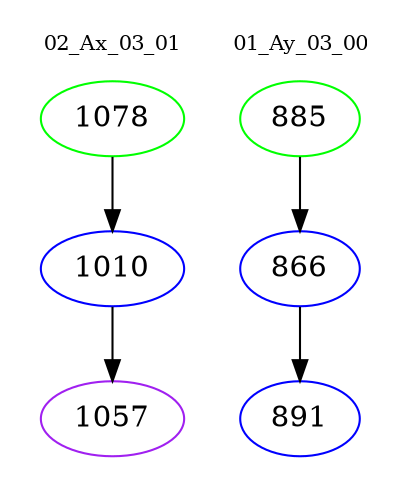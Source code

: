 digraph{
subgraph cluster_0 {
color = white
label = "02_Ax_03_01";
fontsize=10;
T0_1078 [label="1078", color="green"]
T0_1078 -> T0_1010 [color="black"]
T0_1010 [label="1010", color="blue"]
T0_1010 -> T0_1057 [color="black"]
T0_1057 [label="1057", color="purple"]
}
subgraph cluster_1 {
color = white
label = "01_Ay_03_00";
fontsize=10;
T1_885 [label="885", color="green"]
T1_885 -> T1_866 [color="black"]
T1_866 [label="866", color="blue"]
T1_866 -> T1_891 [color="black"]
T1_891 [label="891", color="blue"]
}
}
